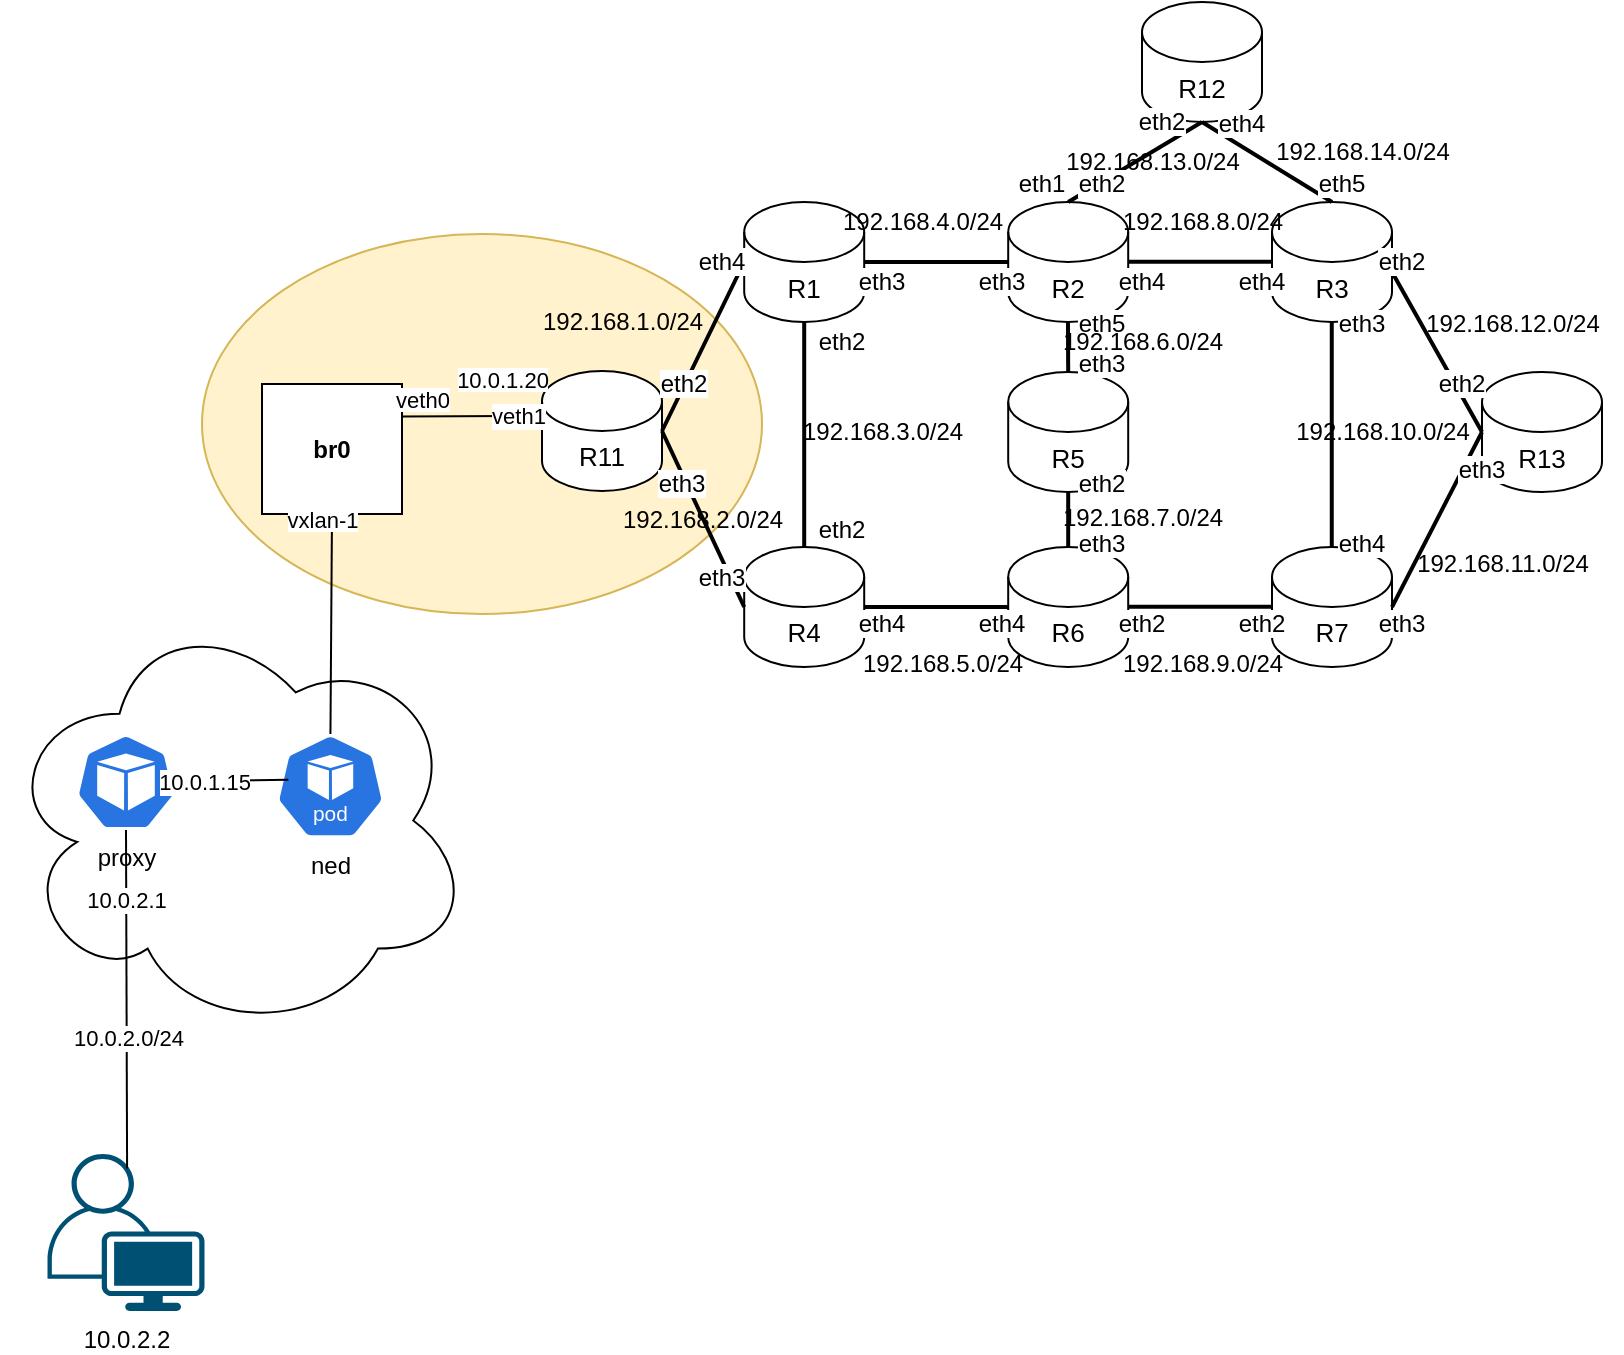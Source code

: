 <mxfile version="27.0.9">
  <diagram id="dEfLkkg3HoEi9s_YTyYE" name="MOUSEWORLD-TOPOLOGY">
    <mxGraphModel dx="3669" dy="976" grid="1" gridSize="10" guides="1" tooltips="1" connect="1" arrows="1" fold="1" page="1" pageScale="1" pageWidth="1169" pageHeight="827" math="0" shadow="0">
      <root>
        <mxCell id="0" />
        <mxCell id="1" parent="0" />
        <mxCell id="X9aaWQQpWLLA499Bha_j-24" value="" style="ellipse;whiteSpace=wrap;html=1;fillColor=#fff2cc;strokeColor=#d6b656;" vertex="1" parent="1">
          <mxGeometry x="-1580" y="900" width="280" height="190" as="geometry" />
        </mxCell>
        <mxCell id="X9aaWQQpWLLA499Bha_j-15" value="&lt;b&gt;br0&lt;/b&gt;" style="rounded=0;whiteSpace=wrap;html=1;" vertex="1" parent="1">
          <mxGeometry x="-1550" y="975" width="70" height="65" as="geometry" />
        </mxCell>
        <mxCell id="l-ggflWFxSuJXwT2TEBg-9" value="" style="ellipse;shape=cloud;whiteSpace=wrap;html=1;" parent="1" vertex="1">
          <mxGeometry x="-1680" y="1086.5" width="235" height="213.5" as="geometry" />
        </mxCell>
        <mxCell id="g3rcaKSLz3rnCBlGtyKE-4" value="R13" style="shape=cylinder3;whiteSpace=wrap;html=1;boundedLbl=1;backgroundOutline=1;size=15;fontSize=13;fontStyle=0" parent="1" vertex="1">
          <mxGeometry x="-940" y="969" width="60" height="60" as="geometry" />
        </mxCell>
        <mxCell id="g3rcaKSLz3rnCBlGtyKE-5" value="R3" style="shape=cylinder3;whiteSpace=wrap;html=1;boundedLbl=1;backgroundOutline=1;size=15;fontSize=13;fontStyle=0" parent="1" vertex="1">
          <mxGeometry x="-1045" y="884" width="60" height="60" as="geometry" />
        </mxCell>
        <mxCell id="g3rcaKSLz3rnCBlGtyKE-6" value="R7" style="shape=cylinder3;whiteSpace=wrap;html=1;boundedLbl=1;backgroundOutline=1;size=15;fontSize=13;fontStyle=0" parent="1" vertex="1">
          <mxGeometry x="-1045" y="1056.5" width="60" height="60" as="geometry" />
        </mxCell>
        <mxCell id="g3rcaKSLz3rnCBlGtyKE-7" value="R6" style="shape=cylinder3;whiteSpace=wrap;html=1;boundedLbl=1;backgroundOutline=1;size=15;fontSize=13;fontStyle=0" parent="1" vertex="1">
          <mxGeometry x="-1176.9" y="1056.5" width="60" height="60" as="geometry" />
        </mxCell>
        <mxCell id="g3rcaKSLz3rnCBlGtyKE-8" value="R5" style="shape=cylinder3;whiteSpace=wrap;html=1;boundedLbl=1;backgroundOutline=1;size=15;fontSize=13;fontStyle=0" parent="1" vertex="1">
          <mxGeometry x="-1176.9" y="969" width="60" height="60" as="geometry" />
        </mxCell>
        <mxCell id="g3rcaKSLz3rnCBlGtyKE-9" value="R4" style="shape=cylinder3;whiteSpace=wrap;html=1;boundedLbl=1;backgroundOutline=1;size=15;fontSize=13;fontStyle=0" parent="1" vertex="1">
          <mxGeometry x="-1308.9" y="1056.5" width="60" height="60" as="geometry" />
        </mxCell>
        <mxCell id="g3rcaKSLz3rnCBlGtyKE-10" value="R11" style="shape=cylinder3;whiteSpace=wrap;html=1;boundedLbl=1;backgroundOutline=1;size=15;fontSize=13;fontStyle=0" parent="1" vertex="1">
          <mxGeometry x="-1410" y="968.5" width="60" height="60" as="geometry" />
        </mxCell>
        <mxCell id="g3rcaKSLz3rnCBlGtyKE-11" value="R1" style="shape=cylinder3;whiteSpace=wrap;html=1;boundedLbl=1;backgroundOutline=1;size=15;fontSize=13;fontStyle=0" parent="1" vertex="1">
          <mxGeometry x="-1308.9" y="884" width="60" height="60" as="geometry" />
        </mxCell>
        <mxCell id="g3rcaKSLz3rnCBlGtyKE-21" value="R12" style="shape=cylinder3;whiteSpace=wrap;html=1;boundedLbl=1;backgroundOutline=1;size=15;fontSize=13;fontStyle=0" parent="1" vertex="1">
          <mxGeometry x="-1110" y="784" width="60" height="60" as="geometry" />
        </mxCell>
        <mxCell id="g3rcaKSLz3rnCBlGtyKE-22" value="" style="endArrow=none;html=1;rounded=0;exitX=0.5;exitY=0;exitDx=0;exitDy=0;exitPerimeter=0;strokeColor=default;strokeWidth=2;align=center;verticalAlign=middle;fontFamily=Helvetica;fontSize=13;fontColor=default;labelBackgroundColor=default;endFill=0;fontStyle=0;entryX=0.5;entryY=1;entryDx=0;entryDy=0;entryPerimeter=0;" parent="1" source="g3rcaKSLz3rnCBlGtyKE-9" target="g3rcaKSLz3rnCBlGtyKE-11" edge="1">
          <mxGeometry width="50" height="50" relative="1" as="geometry">
            <mxPoint x="-1265" y="968.5" as="sourcePoint" />
            <mxPoint x="-1265" y="903.5" as="targetPoint" />
          </mxGeometry>
        </mxCell>
        <mxCell id="g3rcaKSLz3rnCBlGtyKE-23" value="" style="endArrow=none;html=1;rounded=0;exitX=1;exitY=0.5;exitDx=0;exitDy=0;exitPerimeter=0;strokeColor=default;strokeWidth=2;align=center;verticalAlign=middle;fontFamily=Helvetica;fontSize=13;fontColor=default;labelBackgroundColor=default;endFill=0;fontStyle=0;entryX=0;entryY=0.5;entryDx=0;entryDy=0;entryPerimeter=0;" parent="1" source="g3rcaKSLz3rnCBlGtyKE-10" target="g3rcaKSLz3rnCBlGtyKE-11" edge="1">
          <mxGeometry width="50" height="50" relative="1" as="geometry">
            <mxPoint x="-1309.03" y="996.5" as="sourcePoint" />
            <mxPoint x="-1309.03" y="936.5" as="targetPoint" />
          </mxGeometry>
        </mxCell>
        <mxCell id="g3rcaKSLz3rnCBlGtyKE-24" value="" style="endArrow=none;html=1;rounded=0;exitX=1;exitY=0.5;exitDx=0;exitDy=0;exitPerimeter=0;strokeColor=default;strokeWidth=2;align=center;verticalAlign=middle;fontFamily=Helvetica;fontSize=13;fontColor=default;labelBackgroundColor=default;endFill=0;fontStyle=0;entryX=0;entryY=0.5;entryDx=0;entryDy=0;entryPerimeter=0;" parent="1" source="g3rcaKSLz3rnCBlGtyKE-10" target="g3rcaKSLz3rnCBlGtyKE-9" edge="1">
          <mxGeometry width="50" height="50" relative="1" as="geometry">
            <mxPoint x="-1341.2" y="1012.5" as="sourcePoint" />
            <mxPoint x="-1300.2" y="952.5" as="targetPoint" />
          </mxGeometry>
        </mxCell>
        <mxCell id="g3rcaKSLz3rnCBlGtyKE-25" value="R2" style="shape=cylinder3;whiteSpace=wrap;html=1;boundedLbl=1;backgroundOutline=1;size=15;fontSize=13;fontStyle=0" parent="1" vertex="1">
          <mxGeometry x="-1176.9" y="884" width="60" height="60" as="geometry" />
        </mxCell>
        <mxCell id="g3rcaKSLz3rnCBlGtyKE-26" value="" style="endArrow=none;html=1;rounded=0;exitX=0.5;exitY=0;exitDx=0;exitDy=0;exitPerimeter=0;strokeColor=default;strokeWidth=2;align=center;verticalAlign=middle;fontFamily=Helvetica;fontSize=13;fontColor=default;labelBackgroundColor=default;endFill=0;fontStyle=0;entryX=0.5;entryY=1;entryDx=0;entryDy=0;entryPerimeter=0;" parent="1" source="g3rcaKSLz3rnCBlGtyKE-7" target="g3rcaKSLz3rnCBlGtyKE-8" edge="1">
          <mxGeometry width="50" height="50" relative="1" as="geometry">
            <mxPoint x="-1147.1" y="1056.5" as="sourcePoint" />
            <mxPoint x="-1146.71" y="1029.0" as="targetPoint" />
          </mxGeometry>
        </mxCell>
        <mxCell id="g3rcaKSLz3rnCBlGtyKE-27" value="" style="endArrow=none;html=1;rounded=0;exitX=0.5;exitY=0;exitDx=0;exitDy=0;exitPerimeter=0;strokeColor=default;strokeWidth=2;align=center;verticalAlign=middle;fontFamily=Helvetica;fontSize=13;fontColor=default;labelBackgroundColor=default;endFill=0;fontStyle=0;entryX=0.5;entryY=1;entryDx=0;entryDy=0;entryPerimeter=0;" parent="1" source="g3rcaKSLz3rnCBlGtyKE-8" edge="1">
          <mxGeometry width="50" height="50" relative="1" as="geometry">
            <mxPoint x="-1147.02" y="972" as="sourcePoint" />
            <mxPoint x="-1147.02" y="944" as="targetPoint" />
          </mxGeometry>
        </mxCell>
        <mxCell id="g3rcaKSLz3rnCBlGtyKE-28" value="" style="endArrow=none;html=1;rounded=0;exitX=1;exitY=0.5;exitDx=0;exitDy=0;exitPerimeter=0;strokeColor=default;strokeWidth=2;align=center;verticalAlign=middle;fontFamily=Helvetica;fontSize=13;fontColor=default;labelBackgroundColor=default;endFill=0;fontStyle=0;entryX=0;entryY=0.5;entryDx=0;entryDy=0;entryPerimeter=0;" parent="1" source="g3rcaKSLz3rnCBlGtyKE-9" target="g3rcaKSLz3rnCBlGtyKE-7" edge="1">
          <mxGeometry width="50" height="50" relative="1" as="geometry">
            <mxPoint x="-1248.9" y="1093" as="sourcePoint" />
            <mxPoint x="-1248.9" y="980" as="targetPoint" />
          </mxGeometry>
        </mxCell>
        <mxCell id="g3rcaKSLz3rnCBlGtyKE-29" value="" style="endArrow=none;html=1;rounded=0;exitX=1;exitY=0.5;exitDx=0;exitDy=0;exitPerimeter=0;strokeColor=default;strokeWidth=2;align=center;verticalAlign=middle;fontFamily=Helvetica;fontSize=13;fontColor=default;labelBackgroundColor=default;endFill=0;fontStyle=0;entryX=0;entryY=0.5;entryDx=0;entryDy=0;entryPerimeter=0;" parent="1" edge="1">
          <mxGeometry width="50" height="50" relative="1" as="geometry">
            <mxPoint x="-1248.9" y="914" as="sourcePoint" />
            <mxPoint x="-1176.9" y="914" as="targetPoint" />
          </mxGeometry>
        </mxCell>
        <mxCell id="g3rcaKSLz3rnCBlGtyKE-30" value="" style="endArrow=none;html=1;rounded=0;exitX=1;exitY=0.5;exitDx=0;exitDy=0;exitPerimeter=0;strokeColor=default;strokeWidth=2;align=center;verticalAlign=middle;fontFamily=Helvetica;fontSize=13;fontColor=default;labelBackgroundColor=default;endFill=0;fontStyle=0;entryX=0;entryY=0.5;entryDx=0;entryDy=0;entryPerimeter=0;" parent="1" edge="1">
          <mxGeometry width="50" height="50" relative="1" as="geometry">
            <mxPoint x="-1116.9" y="913.88" as="sourcePoint" />
            <mxPoint x="-1044.9" y="913.88" as="targetPoint" />
          </mxGeometry>
        </mxCell>
        <mxCell id="g3rcaKSLz3rnCBlGtyKE-31" value="" style="endArrow=none;html=1;rounded=0;exitX=1;exitY=0.5;exitDx=0;exitDy=0;exitPerimeter=0;strokeColor=default;strokeWidth=2;align=center;verticalAlign=middle;fontFamily=Helvetica;fontSize=13;fontColor=default;labelBackgroundColor=default;endFill=0;fontStyle=0;entryX=0;entryY=0.5;entryDx=0;entryDy=0;entryPerimeter=0;" parent="1" edge="1">
          <mxGeometry width="50" height="50" relative="1" as="geometry">
            <mxPoint x="-1116.9" y="1086.38" as="sourcePoint" />
            <mxPoint x="-1044.9" y="1086.38" as="targetPoint" />
          </mxGeometry>
        </mxCell>
        <mxCell id="g3rcaKSLz3rnCBlGtyKE-32" value="" style="endArrow=none;html=1;rounded=0;exitX=1;exitY=0.5;exitDx=0;exitDy=0;exitPerimeter=0;strokeColor=default;strokeWidth=2;align=center;verticalAlign=middle;fontFamily=Helvetica;fontSize=13;fontColor=default;labelBackgroundColor=default;endFill=0;fontStyle=0;entryX=0;entryY=0.5;entryDx=0;entryDy=0;entryPerimeter=0;" parent="1" target="g3rcaKSLz3rnCBlGtyKE-4" edge="1">
          <mxGeometry width="50" height="50" relative="1" as="geometry">
            <mxPoint x="-985" y="919" as="sourcePoint" />
            <mxPoint x="-944" y="834" as="targetPoint" />
          </mxGeometry>
        </mxCell>
        <mxCell id="g3rcaKSLz3rnCBlGtyKE-33" value="" style="endArrow=none;html=1;rounded=0;exitX=0.5;exitY=0;exitDx=0;exitDy=0;exitPerimeter=0;strokeColor=default;strokeWidth=2;align=center;verticalAlign=middle;fontFamily=Helvetica;fontSize=13;fontColor=default;labelBackgroundColor=default;endFill=0;fontStyle=0;entryX=0.5;entryY=1;entryDx=0;entryDy=0;entryPerimeter=0;" parent="1" edge="1">
          <mxGeometry width="50" height="50" relative="1" as="geometry">
            <mxPoint x="-1015.12" y="1057" as="sourcePoint" />
            <mxPoint x="-1015.12" y="944" as="targetPoint" />
          </mxGeometry>
        </mxCell>
        <mxCell id="g3rcaKSLz3rnCBlGtyKE-34" value="" style="endArrow=none;html=1;rounded=0;exitX=1;exitY=0.5;exitDx=0;exitDy=0;exitPerimeter=0;strokeColor=default;strokeWidth=2;align=center;verticalAlign=middle;fontFamily=Helvetica;fontSize=13;fontColor=default;labelBackgroundColor=default;endFill=0;fontStyle=0;entryX=0;entryY=0.5;entryDx=0;entryDy=0;entryPerimeter=0;" parent="1" source="g3rcaKSLz3rnCBlGtyKE-6" target="g3rcaKSLz3rnCBlGtyKE-4" edge="1">
          <mxGeometry width="50" height="50" relative="1" as="geometry">
            <mxPoint x="-985" y="1082.5" as="sourcePoint" />
            <mxPoint x="-940" y="1162.5" as="targetPoint" />
          </mxGeometry>
        </mxCell>
        <mxCell id="g3rcaKSLz3rnCBlGtyKE-35" value="" style="endArrow=none;html=1;rounded=0;exitX=0.5;exitY=0;exitDx=0;exitDy=0;exitPerimeter=0;strokeColor=default;strokeWidth=2;align=center;verticalAlign=middle;fontFamily=Helvetica;fontSize=13;fontColor=default;labelBackgroundColor=default;endFill=0;fontStyle=0;entryX=0.5;entryY=1;entryDx=0;entryDy=0;entryPerimeter=0;" parent="1" source="g3rcaKSLz3rnCBlGtyKE-25" target="g3rcaKSLz3rnCBlGtyKE-21" edge="1">
          <mxGeometry width="50" height="50" relative="1" as="geometry">
            <mxPoint x="-1106.9" y="923.88" as="sourcePoint" />
            <mxPoint x="-1034.9" y="923.88" as="targetPoint" />
          </mxGeometry>
        </mxCell>
        <mxCell id="g3rcaKSLz3rnCBlGtyKE-36" value="" style="endArrow=none;html=1;rounded=0;exitX=0.5;exitY=0;exitDx=0;exitDy=0;exitPerimeter=0;strokeColor=default;strokeWidth=2;align=center;verticalAlign=middle;fontFamily=Helvetica;fontSize=13;fontColor=default;labelBackgroundColor=default;endFill=0;fontStyle=0;" parent="1" source="g3rcaKSLz3rnCBlGtyKE-5" edge="1">
          <mxGeometry width="50" height="50" relative="1" as="geometry">
            <mxPoint x="-1137" y="894" as="sourcePoint" />
            <mxPoint x="-1080" y="844" as="targetPoint" />
          </mxGeometry>
        </mxCell>
        <mxCell id="g3rcaKSLz3rnCBlGtyKE-40" value="&lt;span style=&quot;background-color: light-dark(#ffffff, var(--ge-dark-color, #121212));&quot;&gt;eth2&lt;/span&gt;" style="text;html=1;align=center;verticalAlign=middle;whiteSpace=wrap;rounded=0;" parent="1" vertex="1">
          <mxGeometry x="-1368.9" y="960" width="60" height="30" as="geometry" />
        </mxCell>
        <mxCell id="g3rcaKSLz3rnCBlGtyKE-43" value="&lt;span style=&quot;background-color: light-dark(#ffffff, var(--ge-dark-color, #121212));&quot;&gt;eth3&lt;/span&gt;" style="text;html=1;align=center;verticalAlign=middle;whiteSpace=wrap;rounded=0;" parent="1" vertex="1">
          <mxGeometry x="-1370" y="1010" width="60" height="30" as="geometry" />
        </mxCell>
        <mxCell id="g3rcaKSLz3rnCBlGtyKE-45" value="&lt;span style=&quot;background-color: light-dark(#ffffff, var(--ge-dark-color, #121212));&quot;&gt;eth3&lt;/span&gt;" style="text;html=1;align=center;verticalAlign=middle;whiteSpace=wrap;rounded=0;" parent="1" vertex="1">
          <mxGeometry x="-1350" y="1056.5" width="60" height="30" as="geometry" />
        </mxCell>
        <mxCell id="g3rcaKSLz3rnCBlGtyKE-48" value="&lt;span style=&quot;background-color: light-dark(#ffffff, var(--ge-dark-color, #121212));&quot;&gt;eth4&lt;/span&gt;" style="text;html=1;align=center;verticalAlign=middle;whiteSpace=wrap;rounded=0;" parent="1" vertex="1">
          <mxGeometry x="-1350" y="899" width="60" height="30" as="geometry" />
        </mxCell>
        <mxCell id="g3rcaKSLz3rnCBlGtyKE-49" value="&lt;span style=&quot;background-color: light-dark(#ffffff, var(--ge-dark-color, #121212));&quot;&gt;eth2&lt;/span&gt;" style="text;html=1;align=center;verticalAlign=middle;whiteSpace=wrap;rounded=0;" parent="1" vertex="1">
          <mxGeometry x="-1290" y="938.5" width="60" height="30" as="geometry" />
        </mxCell>
        <mxCell id="g3rcaKSLz3rnCBlGtyKE-50" value="&lt;span style=&quot;background-color: light-dark(#ffffff, var(--ge-dark-color, #121212));&quot;&gt;eth2&lt;/span&gt;" style="text;html=1;align=center;verticalAlign=middle;whiteSpace=wrap;rounded=0;" parent="1" vertex="1">
          <mxGeometry x="-1290" y="1033" width="60" height="30" as="geometry" />
        </mxCell>
        <mxCell id="g3rcaKSLz3rnCBlGtyKE-51" value="&lt;span style=&quot;background-color: light-dark(#ffffff, var(--ge-dark-color, #121212));&quot;&gt;eth4&lt;/span&gt;" style="text;html=1;align=center;verticalAlign=middle;whiteSpace=wrap;rounded=0;" parent="1" vertex="1">
          <mxGeometry x="-1270" y="1080" width="60" height="30" as="geometry" />
        </mxCell>
        <mxCell id="g3rcaKSLz3rnCBlGtyKE-52" value="&lt;span style=&quot;background-color: light-dark(#ffffff, var(--ge-dark-color, #121212));&quot;&gt;eth4&lt;/span&gt;" style="text;html=1;align=center;verticalAlign=middle;whiteSpace=wrap;rounded=0;" parent="1" vertex="1">
          <mxGeometry x="-1210" y="1080" width="60" height="30" as="geometry" />
        </mxCell>
        <mxCell id="g3rcaKSLz3rnCBlGtyKE-53" value="&lt;span style=&quot;background-color: light-dark(#ffffff, var(--ge-dark-color, #121212));&quot;&gt;eth2&lt;/span&gt;" style="text;html=1;align=center;verticalAlign=middle;whiteSpace=wrap;rounded=0;" parent="1" vertex="1">
          <mxGeometry x="-1140" y="1080" width="60" height="30" as="geometry" />
        </mxCell>
        <mxCell id="g3rcaKSLz3rnCBlGtyKE-54" value="&lt;span style=&quot;background-color: light-dark(#ffffff, var(--ge-dark-color, #121212));&quot;&gt;eth2&lt;/span&gt;" style="text;html=1;align=center;verticalAlign=middle;whiteSpace=wrap;rounded=0;" parent="1" vertex="1">
          <mxGeometry x="-1080" y="1080" width="60" height="30" as="geometry" />
        </mxCell>
        <mxCell id="g3rcaKSLz3rnCBlGtyKE-55" value="&lt;span style=&quot;background-color: light-dark(#ffffff, var(--ge-dark-color, #121212));&quot;&gt;eth3&lt;/span&gt;" style="text;html=1;align=center;verticalAlign=middle;whiteSpace=wrap;rounded=0;" parent="1" vertex="1">
          <mxGeometry x="-1160" y="1040" width="60" height="30" as="geometry" />
        </mxCell>
        <mxCell id="g3rcaKSLz3rnCBlGtyKE-56" value="&lt;span style=&quot;background-color: light-dark(#ffffff, var(--ge-dark-color, #121212));&quot;&gt;eth3&lt;/span&gt;" style="text;html=1;align=center;verticalAlign=middle;whiteSpace=wrap;rounded=0;" parent="1" vertex="1">
          <mxGeometry x="-1160" y="950" width="60" height="30" as="geometry" />
        </mxCell>
        <mxCell id="g3rcaKSLz3rnCBlGtyKE-57" value="&lt;span style=&quot;background-color: light-dark(#ffffff, var(--ge-dark-color, #121212));&quot;&gt;eth2&lt;/span&gt;" style="text;html=1;align=center;verticalAlign=middle;whiteSpace=wrap;rounded=0;" parent="1" vertex="1">
          <mxGeometry x="-1160" y="1010" width="60" height="30" as="geometry" />
        </mxCell>
        <mxCell id="g3rcaKSLz3rnCBlGtyKE-58" value="&lt;span style=&quot;background-color: light-dark(#ffffff, var(--ge-dark-color, #121212));&quot;&gt;eth5&lt;/span&gt;" style="text;html=1;align=center;verticalAlign=middle;whiteSpace=wrap;rounded=0;" parent="1" vertex="1">
          <mxGeometry x="-1160" y="930" width="60" height="30" as="geometry" />
        </mxCell>
        <mxCell id="g3rcaKSLz3rnCBlGtyKE-59" value="&lt;span style=&quot;background-color: light-dark(#ffffff, var(--ge-dark-color, #121212));&quot;&gt;eth3&lt;/span&gt;" style="text;html=1;align=center;verticalAlign=middle;whiteSpace=wrap;rounded=0;" parent="1" vertex="1">
          <mxGeometry x="-1210" y="908.5" width="60" height="30" as="geometry" />
        </mxCell>
        <mxCell id="g3rcaKSLz3rnCBlGtyKE-60" value="&lt;span style=&quot;background-color: light-dark(#ffffff, var(--ge-dark-color, #121212));&quot;&gt;eth3&lt;/span&gt;" style="text;html=1;align=center;verticalAlign=middle;whiteSpace=wrap;rounded=0;" parent="1" vertex="1">
          <mxGeometry x="-1270" y="908.5" width="60" height="30" as="geometry" />
        </mxCell>
        <mxCell id="g3rcaKSLz3rnCBlGtyKE-61" value="&lt;span style=&quot;background-color: light-dark(#ffffff, var(--ge-dark-color, #121212));&quot;&gt;eth4&lt;/span&gt;" style="text;html=1;align=center;verticalAlign=middle;whiteSpace=wrap;rounded=0;" parent="1" vertex="1">
          <mxGeometry x="-1140" y="908.5" width="60" height="30" as="geometry" />
        </mxCell>
        <mxCell id="g3rcaKSLz3rnCBlGtyKE-62" value="&lt;span style=&quot;background-color: light-dark(#ffffff, var(--ge-dark-color, #121212));&quot;&gt;eth4&lt;/span&gt;" style="text;html=1;align=center;verticalAlign=middle;whiteSpace=wrap;rounded=0;" parent="1" vertex="1">
          <mxGeometry x="-1080" y="908.5" width="60" height="30" as="geometry" />
        </mxCell>
        <mxCell id="g3rcaKSLz3rnCBlGtyKE-63" value="&lt;span style=&quot;background-color: light-dark(#ffffff, var(--ge-dark-color, #121212));&quot;&gt;eth4&lt;/span&gt;" style="text;html=1;align=center;verticalAlign=middle;whiteSpace=wrap;rounded=0;" parent="1" vertex="1">
          <mxGeometry x="-1030" y="1040" width="60" height="30" as="geometry" />
        </mxCell>
        <mxCell id="g3rcaKSLz3rnCBlGtyKE-64" value="&lt;span style=&quot;background-color: light-dark(#ffffff, var(--ge-dark-color, #121212));&quot;&gt;eth3&lt;/span&gt;" style="text;html=1;align=center;verticalAlign=middle;whiteSpace=wrap;rounded=0;" parent="1" vertex="1">
          <mxGeometry x="-1030" y="930" width="60" height="30" as="geometry" />
        </mxCell>
        <mxCell id="g3rcaKSLz3rnCBlGtyKE-65" value="&lt;span style=&quot;background-color: light-dark(#ffffff, var(--ge-dark-color, #121212));&quot;&gt;eth3&lt;/span&gt;" style="text;html=1;align=center;verticalAlign=middle;whiteSpace=wrap;rounded=0;" parent="1" vertex="1">
          <mxGeometry x="-1010" y="1080" width="60" height="30" as="geometry" />
        </mxCell>
        <mxCell id="g3rcaKSLz3rnCBlGtyKE-66" value="&lt;span style=&quot;background-color: light-dark(#ffffff, var(--ge-dark-color, #121212));&quot;&gt;eth3&lt;/span&gt;" style="text;html=1;align=center;verticalAlign=middle;whiteSpace=wrap;rounded=0;" parent="1" vertex="1">
          <mxGeometry x="-970" y="1003" width="60" height="30" as="geometry" />
        </mxCell>
        <mxCell id="g3rcaKSLz3rnCBlGtyKE-67" value="&lt;span style=&quot;background-color: light-dark(#ffffff, var(--ge-dark-color, #121212));&quot;&gt;eth2&lt;/span&gt;" style="text;html=1;align=center;verticalAlign=middle;whiteSpace=wrap;rounded=0;" parent="1" vertex="1">
          <mxGeometry x="-980" y="960" width="60" height="30" as="geometry" />
        </mxCell>
        <mxCell id="g3rcaKSLz3rnCBlGtyKE-71" value="&lt;span style=&quot;background-color: light-dark(#ffffff, var(--ge-dark-color, #121212));&quot;&gt;eth2&lt;/span&gt;" style="text;html=1;align=center;verticalAlign=middle;whiteSpace=wrap;rounded=0;" parent="1" vertex="1">
          <mxGeometry x="-1010" y="899" width="60" height="30" as="geometry" />
        </mxCell>
        <mxCell id="g3rcaKSLz3rnCBlGtyKE-72" value="&lt;span style=&quot;background-color: light-dark(#ffffff, var(--ge-dark-color, #121212));&quot;&gt;eth5&lt;/span&gt;" style="text;html=1;align=center;verticalAlign=middle;whiteSpace=wrap;rounded=0;" parent="1" vertex="1">
          <mxGeometry x="-1040" y="860" width="60" height="30" as="geometry" />
        </mxCell>
        <mxCell id="g3rcaKSLz3rnCBlGtyKE-73" value="&lt;span style=&quot;background-color: light-dark(#ffffff, var(--ge-dark-color, #121212));&quot;&gt;eth2&lt;/span&gt;" style="text;html=1;align=center;verticalAlign=middle;whiteSpace=wrap;rounded=0;" parent="1" vertex="1">
          <mxGeometry x="-1160" y="860" width="60" height="30" as="geometry" />
        </mxCell>
        <mxCell id="g3rcaKSLz3rnCBlGtyKE-74" value="&lt;span style=&quot;background-color: light-dark(#ffffff, var(--ge-dark-color, #121212));&quot;&gt;eth1&lt;/span&gt;" style="text;html=1;align=center;verticalAlign=middle;whiteSpace=wrap;rounded=0;" parent="1" vertex="1">
          <mxGeometry x="-1190" y="860" width="60" height="30" as="geometry" />
        </mxCell>
        <mxCell id="g3rcaKSLz3rnCBlGtyKE-80" value="&lt;span style=&quot;background-color: light-dark(#ffffff, var(--ge-dark-color, #121212));&quot;&gt;eth2&lt;/span&gt;" style="text;html=1;align=center;verticalAlign=middle;whiteSpace=wrap;rounded=0;" parent="1" vertex="1">
          <mxGeometry x="-1130" y="829" width="60" height="30" as="geometry" />
        </mxCell>
        <mxCell id="g3rcaKSLz3rnCBlGtyKE-81" value="&lt;span style=&quot;background-color: light-dark(#ffffff, var(--ge-dark-color, #121212));&quot;&gt;eth4&lt;/span&gt;" style="text;html=1;align=center;verticalAlign=middle;whiteSpace=wrap;rounded=0;" parent="1" vertex="1">
          <mxGeometry x="-1090" y="830" width="60" height="30" as="geometry" />
        </mxCell>
        <mxCell id="g3rcaKSLz3rnCBlGtyKE-82" value="192.168.1.0/24" style="text;html=1;align=center;verticalAlign=middle;resizable=0;points=[];autosize=1;strokeColor=none;fillColor=none;" parent="1" vertex="1">
          <mxGeometry x="-1420" y="929" width="100" height="30" as="geometry" />
        </mxCell>
        <mxCell id="g3rcaKSLz3rnCBlGtyKE-83" value="192.168.2.0/24" style="text;html=1;align=center;verticalAlign=middle;resizable=0;points=[];autosize=1;strokeColor=none;fillColor=none;" parent="1" vertex="1">
          <mxGeometry x="-1380" y="1028" width="100" height="30" as="geometry" />
        </mxCell>
        <mxCell id="g3rcaKSLz3rnCBlGtyKE-84" value="192.168.5.0/24" style="text;html=1;align=center;verticalAlign=middle;resizable=0;points=[];autosize=1;strokeColor=none;fillColor=none;" parent="1" vertex="1">
          <mxGeometry x="-1260" y="1100" width="100" height="30" as="geometry" />
        </mxCell>
        <mxCell id="g3rcaKSLz3rnCBlGtyKE-85" value="192.168.3.0/24" style="text;html=1;align=center;verticalAlign=middle;resizable=0;points=[];autosize=1;strokeColor=none;fillColor=none;" parent="1" vertex="1">
          <mxGeometry x="-1290.5" y="984" width="100" height="30" as="geometry" />
        </mxCell>
        <mxCell id="g3rcaKSLz3rnCBlGtyKE-86" value="192.168.4.0/24" style="text;html=1;align=center;verticalAlign=middle;resizable=0;points=[];autosize=1;strokeColor=none;fillColor=none;" parent="1" vertex="1">
          <mxGeometry x="-1270" y="878.5" width="100" height="30" as="geometry" />
        </mxCell>
        <mxCell id="g3rcaKSLz3rnCBlGtyKE-87" value="192.168.8.0/24" style="text;html=1;align=center;verticalAlign=middle;resizable=0;points=[];autosize=1;strokeColor=none;fillColor=none;" parent="1" vertex="1">
          <mxGeometry x="-1130" y="878.5" width="100" height="30" as="geometry" />
        </mxCell>
        <mxCell id="g3rcaKSLz3rnCBlGtyKE-88" value="192.168.6.0/24" style="text;html=1;align=center;verticalAlign=middle;resizable=0;points=[];autosize=1;strokeColor=none;fillColor=none;" parent="1" vertex="1">
          <mxGeometry x="-1160" y="939" width="100" height="30" as="geometry" />
        </mxCell>
        <mxCell id="g3rcaKSLz3rnCBlGtyKE-89" value="192.168.7.0/24" style="text;html=1;align=center;verticalAlign=middle;resizable=0;points=[];autosize=1;strokeColor=none;fillColor=none;" parent="1" vertex="1">
          <mxGeometry x="-1160" y="1026.5" width="100" height="30" as="geometry" />
        </mxCell>
        <mxCell id="g3rcaKSLz3rnCBlGtyKE-90" value="192.168.9.0/24" style="text;html=1;align=center;verticalAlign=middle;resizable=0;points=[];autosize=1;strokeColor=none;fillColor=none;" parent="1" vertex="1">
          <mxGeometry x="-1130" y="1100" width="100" height="30" as="geometry" />
        </mxCell>
        <mxCell id="g3rcaKSLz3rnCBlGtyKE-91" value="192.168.10.0/24" style="text;html=1;align=center;verticalAlign=middle;resizable=0;points=[];autosize=1;strokeColor=none;fillColor=none;" parent="1" vertex="1">
          <mxGeometry x="-1045" y="984" width="110" height="30" as="geometry" />
        </mxCell>
        <mxCell id="g3rcaKSLz3rnCBlGtyKE-92" value="192.168.11.0/24" style="text;html=1;align=center;verticalAlign=middle;resizable=0;points=[];autosize=1;strokeColor=none;fillColor=none;" parent="1" vertex="1">
          <mxGeometry x="-985" y="1050" width="110" height="30" as="geometry" />
        </mxCell>
        <mxCell id="g3rcaKSLz3rnCBlGtyKE-93" value="192.168.12.0/24" style="text;html=1;align=center;verticalAlign=middle;resizable=0;points=[];autosize=1;strokeColor=none;fillColor=none;" parent="1" vertex="1">
          <mxGeometry x="-980" y="930" width="110" height="30" as="geometry" />
        </mxCell>
        <mxCell id="g3rcaKSLz3rnCBlGtyKE-95" value="192.168.14.0/24" style="text;html=1;align=center;verticalAlign=middle;resizable=0;points=[];autosize=1;strokeColor=none;fillColor=none;" parent="1" vertex="1">
          <mxGeometry x="-1055" y="844" width="110" height="30" as="geometry" />
        </mxCell>
        <mxCell id="g3rcaKSLz3rnCBlGtyKE-96" value="192.168.13.0/24" style="text;html=1;align=center;verticalAlign=middle;resizable=0;points=[];autosize=1;strokeColor=none;fillColor=none;" parent="1" vertex="1">
          <mxGeometry x="-1160" y="848.5" width="110" height="30" as="geometry" />
        </mxCell>
        <mxCell id="l-ggflWFxSuJXwT2TEBg-3" value="ned" style="aspect=fixed;sketch=0;html=1;dashed=0;whitespace=wrap;verticalLabelPosition=bottom;verticalAlign=top;fillColor=#2875E2;strokeColor=#ffffff;points=[[0.005,0.63,0],[0.1,0.2,0],[0.9,0.2,0],[0.5,0,0],[0.995,0.63,0],[0.72,0.99,0],[0.5,1,0],[0.28,0.99,0]];shape=mxgraph.kubernetes.icon2;kubernetesLabel=1;prIcon=pod" parent="1" vertex="1">
          <mxGeometry x="-1543" y="1150" width="54.44" height="52.25" as="geometry" />
        </mxCell>
        <mxCell id="l-ggflWFxSuJXwT2TEBg-4" value="proxy" style="aspect=fixed;sketch=0;html=1;dashed=0;whitespace=wrap;verticalLabelPosition=bottom;verticalAlign=top;fillColor=#2875E2;strokeColor=#ffffff;points=[[0.005,0.63,0],[0.1,0.2,0],[0.9,0.2,0],[0.5,0,0],[0.995,0.63,0],[0.72,0.99,0],[0.5,1,0],[0.28,0.99,0]];shape=mxgraph.kubernetes.icon2;prIcon=pod" parent="1" vertex="1">
          <mxGeometry x="-1643" y="1150" width="50" height="48" as="geometry" />
        </mxCell>
        <mxCell id="l-ggflWFxSuJXwT2TEBg-5" value="" style="endArrow=none;html=1;rounded=0;entryX=0.114;entryY=0.438;entryDx=0;entryDy=0;entryPerimeter=0;" parent="1" source="l-ggflWFxSuJXwT2TEBg-4" target="l-ggflWFxSuJXwT2TEBg-3" edge="1">
          <mxGeometry width="50" height="50" relative="1" as="geometry">
            <mxPoint x="-1323" y="1090" as="sourcePoint" />
            <mxPoint x="-1273" y="1040" as="targetPoint" />
          </mxGeometry>
        </mxCell>
        <mxCell id="l-ggflWFxSuJXwT2TEBg-19" value="10.0.1.15" style="edgeLabel;html=1;align=center;verticalAlign=middle;resizable=0;points=[];" parent="l-ggflWFxSuJXwT2TEBg-5" vertex="1" connectable="0">
          <mxGeometry x="-0.496" relative="1" as="geometry">
            <mxPoint as="offset" />
          </mxGeometry>
        </mxCell>
        <mxCell id="l-ggflWFxSuJXwT2TEBg-8" value="10.0.2.2" style="points=[[0.35,0,0],[0.98,0.51,0],[1,0.71,0],[0.67,1,0],[0,0.795,0],[0,0.65,0]];verticalLabelPosition=bottom;sketch=0;html=1;verticalAlign=top;aspect=fixed;align=center;pointerEvents=1;shape=mxgraph.cisco19.user;fillColor=#005073;strokeColor=none;" parent="1" vertex="1">
          <mxGeometry x="-1657.25" y="1360" width="78.5" height="78.5" as="geometry" />
        </mxCell>
        <mxCell id="l-ggflWFxSuJXwT2TEBg-10" value="" style="endArrow=none;html=1;rounded=0;exitX=0.507;exitY=0.092;exitDx=0;exitDy=0;exitPerimeter=0;entryX=0.5;entryY=1;entryDx=0;entryDy=0;entryPerimeter=0;" parent="1" source="l-ggflWFxSuJXwT2TEBg-8" target="l-ggflWFxSuJXwT2TEBg-4" edge="1">
          <mxGeometry width="50" height="50" relative="1" as="geometry">
            <mxPoint x="-1543" y="1220" as="sourcePoint" />
            <mxPoint x="-1493" y="1170" as="targetPoint" />
          </mxGeometry>
        </mxCell>
        <mxCell id="l-ggflWFxSuJXwT2TEBg-17" value="10.0.2.0/24" style="edgeLabel;html=1;align=center;verticalAlign=middle;resizable=0;points=[];" parent="l-ggflWFxSuJXwT2TEBg-10" vertex="1" connectable="0">
          <mxGeometry x="-0.23" relative="1" as="geometry">
            <mxPoint as="offset" />
          </mxGeometry>
        </mxCell>
        <mxCell id="l-ggflWFxSuJXwT2TEBg-18" value="10.0.2.1" style="edgeLabel;html=1;align=center;verticalAlign=middle;resizable=0;points=[];" parent="l-ggflWFxSuJXwT2TEBg-10" vertex="1" connectable="0">
          <mxGeometry x="0.584" relative="1" as="geometry">
            <mxPoint as="offset" />
          </mxGeometry>
        </mxCell>
        <mxCell id="X9aaWQQpWLLA499Bha_j-6" value="" style="endArrow=none;html=1;rounded=0;entryX=0;entryY=0;entryDx=0;entryDy=22.5;entryPerimeter=0;exitX=1;exitY=0.25;exitDx=0;exitDy=0;" edge="1" parent="1" source="X9aaWQQpWLLA499Bha_j-15" target="g3rcaKSLz3rnCBlGtyKE-10">
          <mxGeometry width="50" height="50" relative="1" as="geometry">
            <mxPoint x="-1518" y="978.16" as="sourcePoint" />
            <mxPoint x="-1458" y="918.16" as="targetPoint" />
          </mxGeometry>
        </mxCell>
        <mxCell id="X9aaWQQpWLLA499Bha_j-7" value="veth1" style="edgeLabel;html=1;align=center;verticalAlign=middle;resizable=0;points=[];" vertex="1" connectable="0" parent="X9aaWQQpWLLA499Bha_j-6">
          <mxGeometry x="0.642" relative="1" as="geometry">
            <mxPoint as="offset" />
          </mxGeometry>
        </mxCell>
        <mxCell id="X9aaWQQpWLLA499Bha_j-9" value="" style="endArrow=none;html=1;rounded=0;exitX=0.5;exitY=0;exitDx=0;exitDy=0;exitPerimeter=0;entryX=0.5;entryY=1;entryDx=0;entryDy=0;" edge="1" parent="1" source="l-ggflWFxSuJXwT2TEBg-3" target="X9aaWQQpWLLA499Bha_j-15">
          <mxGeometry width="50" height="50" relative="1" as="geometry">
            <mxPoint x="-1316" y="1175.75" as="sourcePoint" />
            <mxPoint x="-1518" y="1042" as="targetPoint" />
          </mxGeometry>
        </mxCell>
        <mxCell id="X9aaWQQpWLLA499Bha_j-18" value="&lt;div&gt;&lt;span style=&quot;font-size: 12px; text-wrap-mode: wrap; background-color: rgb(236, 236, 236);&quot;&gt;&lt;br&gt;&lt;/span&gt;&lt;/div&gt;" style="edgeLabel;html=1;align=center;verticalAlign=middle;resizable=0;points=[];" vertex="1" connectable="0" parent="X9aaWQQpWLLA499Bha_j-9">
          <mxGeometry x="0.827" y="1" relative="1" as="geometry">
            <mxPoint x="173" y="-3" as="offset" />
          </mxGeometry>
        </mxCell>
        <mxCell id="X9aaWQQpWLLA499Bha_j-19" value="&lt;div&gt;&lt;br&gt;&lt;/div&gt;" style="edgeLabel;html=1;align=center;verticalAlign=middle;resizable=0;points=[];" vertex="1" connectable="0" parent="X9aaWQQpWLLA499Bha_j-9">
          <mxGeometry x="0.84" y="1" relative="1" as="geometry">
            <mxPoint x="-37" y="-90" as="offset" />
          </mxGeometry>
        </mxCell>
        <mxCell id="X9aaWQQpWLLA499Bha_j-20" value="&lt;span style=&quot;font-size: 11px; background-color: rgb(255, 255, 255);&quot;&gt;10.0.1.20&lt;/span&gt;" style="text;html=1;align=center;verticalAlign=middle;resizable=0;points=[];autosize=1;strokeColor=none;fillColor=none;" vertex="1" parent="1">
          <mxGeometry x="-1465" y="958" width="70" height="30" as="geometry" />
        </mxCell>
        <mxCell id="X9aaWQQpWLLA499Bha_j-22" value="&lt;span style=&quot;font-size: 11px; background-color: rgb(255, 255, 255);&quot;&gt;vxlan-1&lt;/span&gt;" style="text;html=1;align=center;verticalAlign=middle;resizable=0;points=[];autosize=1;strokeColor=none;fillColor=none;" vertex="1" parent="1">
          <mxGeometry x="-1550" y="1028" width="60" height="30" as="geometry" />
        </mxCell>
        <mxCell id="X9aaWQQpWLLA499Bha_j-23" value="&lt;span style=&quot;font-size: 11px; background-color: rgb(255, 255, 255);&quot;&gt;veth0&lt;/span&gt;" style="text;html=1;align=center;verticalAlign=middle;resizable=0;points=[];autosize=1;strokeColor=none;fillColor=none;" vertex="1" parent="1">
          <mxGeometry x="-1495" y="968" width="50" height="30" as="geometry" />
        </mxCell>
      </root>
    </mxGraphModel>
  </diagram>
</mxfile>
